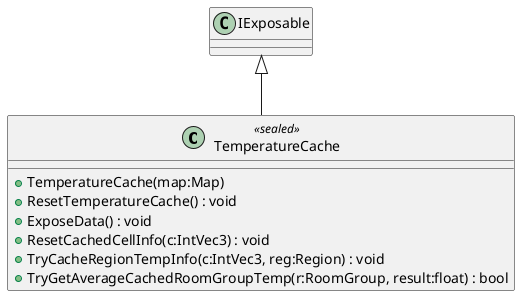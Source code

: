 @startuml
class TemperatureCache <<sealed>> {
    + TemperatureCache(map:Map)
    + ResetTemperatureCache() : void
    + ExposeData() : void
    + ResetCachedCellInfo(c:IntVec3) : void
    + TryCacheRegionTempInfo(c:IntVec3, reg:Region) : void
    + TryGetAverageCachedRoomGroupTemp(r:RoomGroup, result:float) : bool
}
IExposable <|-- TemperatureCache
@enduml
